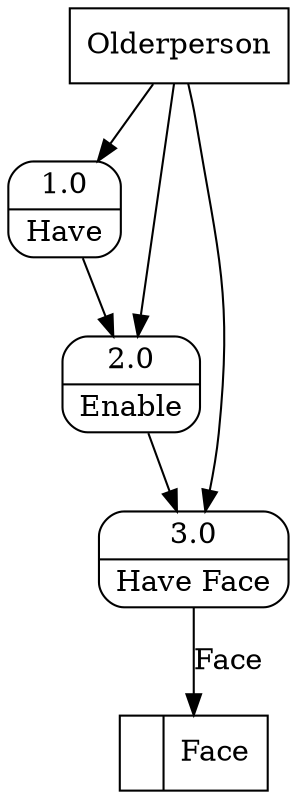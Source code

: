 digraph dfd2{ 
node[shape=record]
200 [label="<f0>  |<f1> Face " ];
201 [label="Olderperson" shape=box];
202 [label="{<f0> 1.0|<f1> Have }" shape=Mrecord];
203 [label="{<f0> 2.0|<f1> Enable }" shape=Mrecord];
204 [label="{<f0> 3.0|<f1> Have Face }" shape=Mrecord];
201 -> 202
201 -> 203
201 -> 204
202 -> 203
203 -> 204
204 -> 200 [label="Face"]
}
